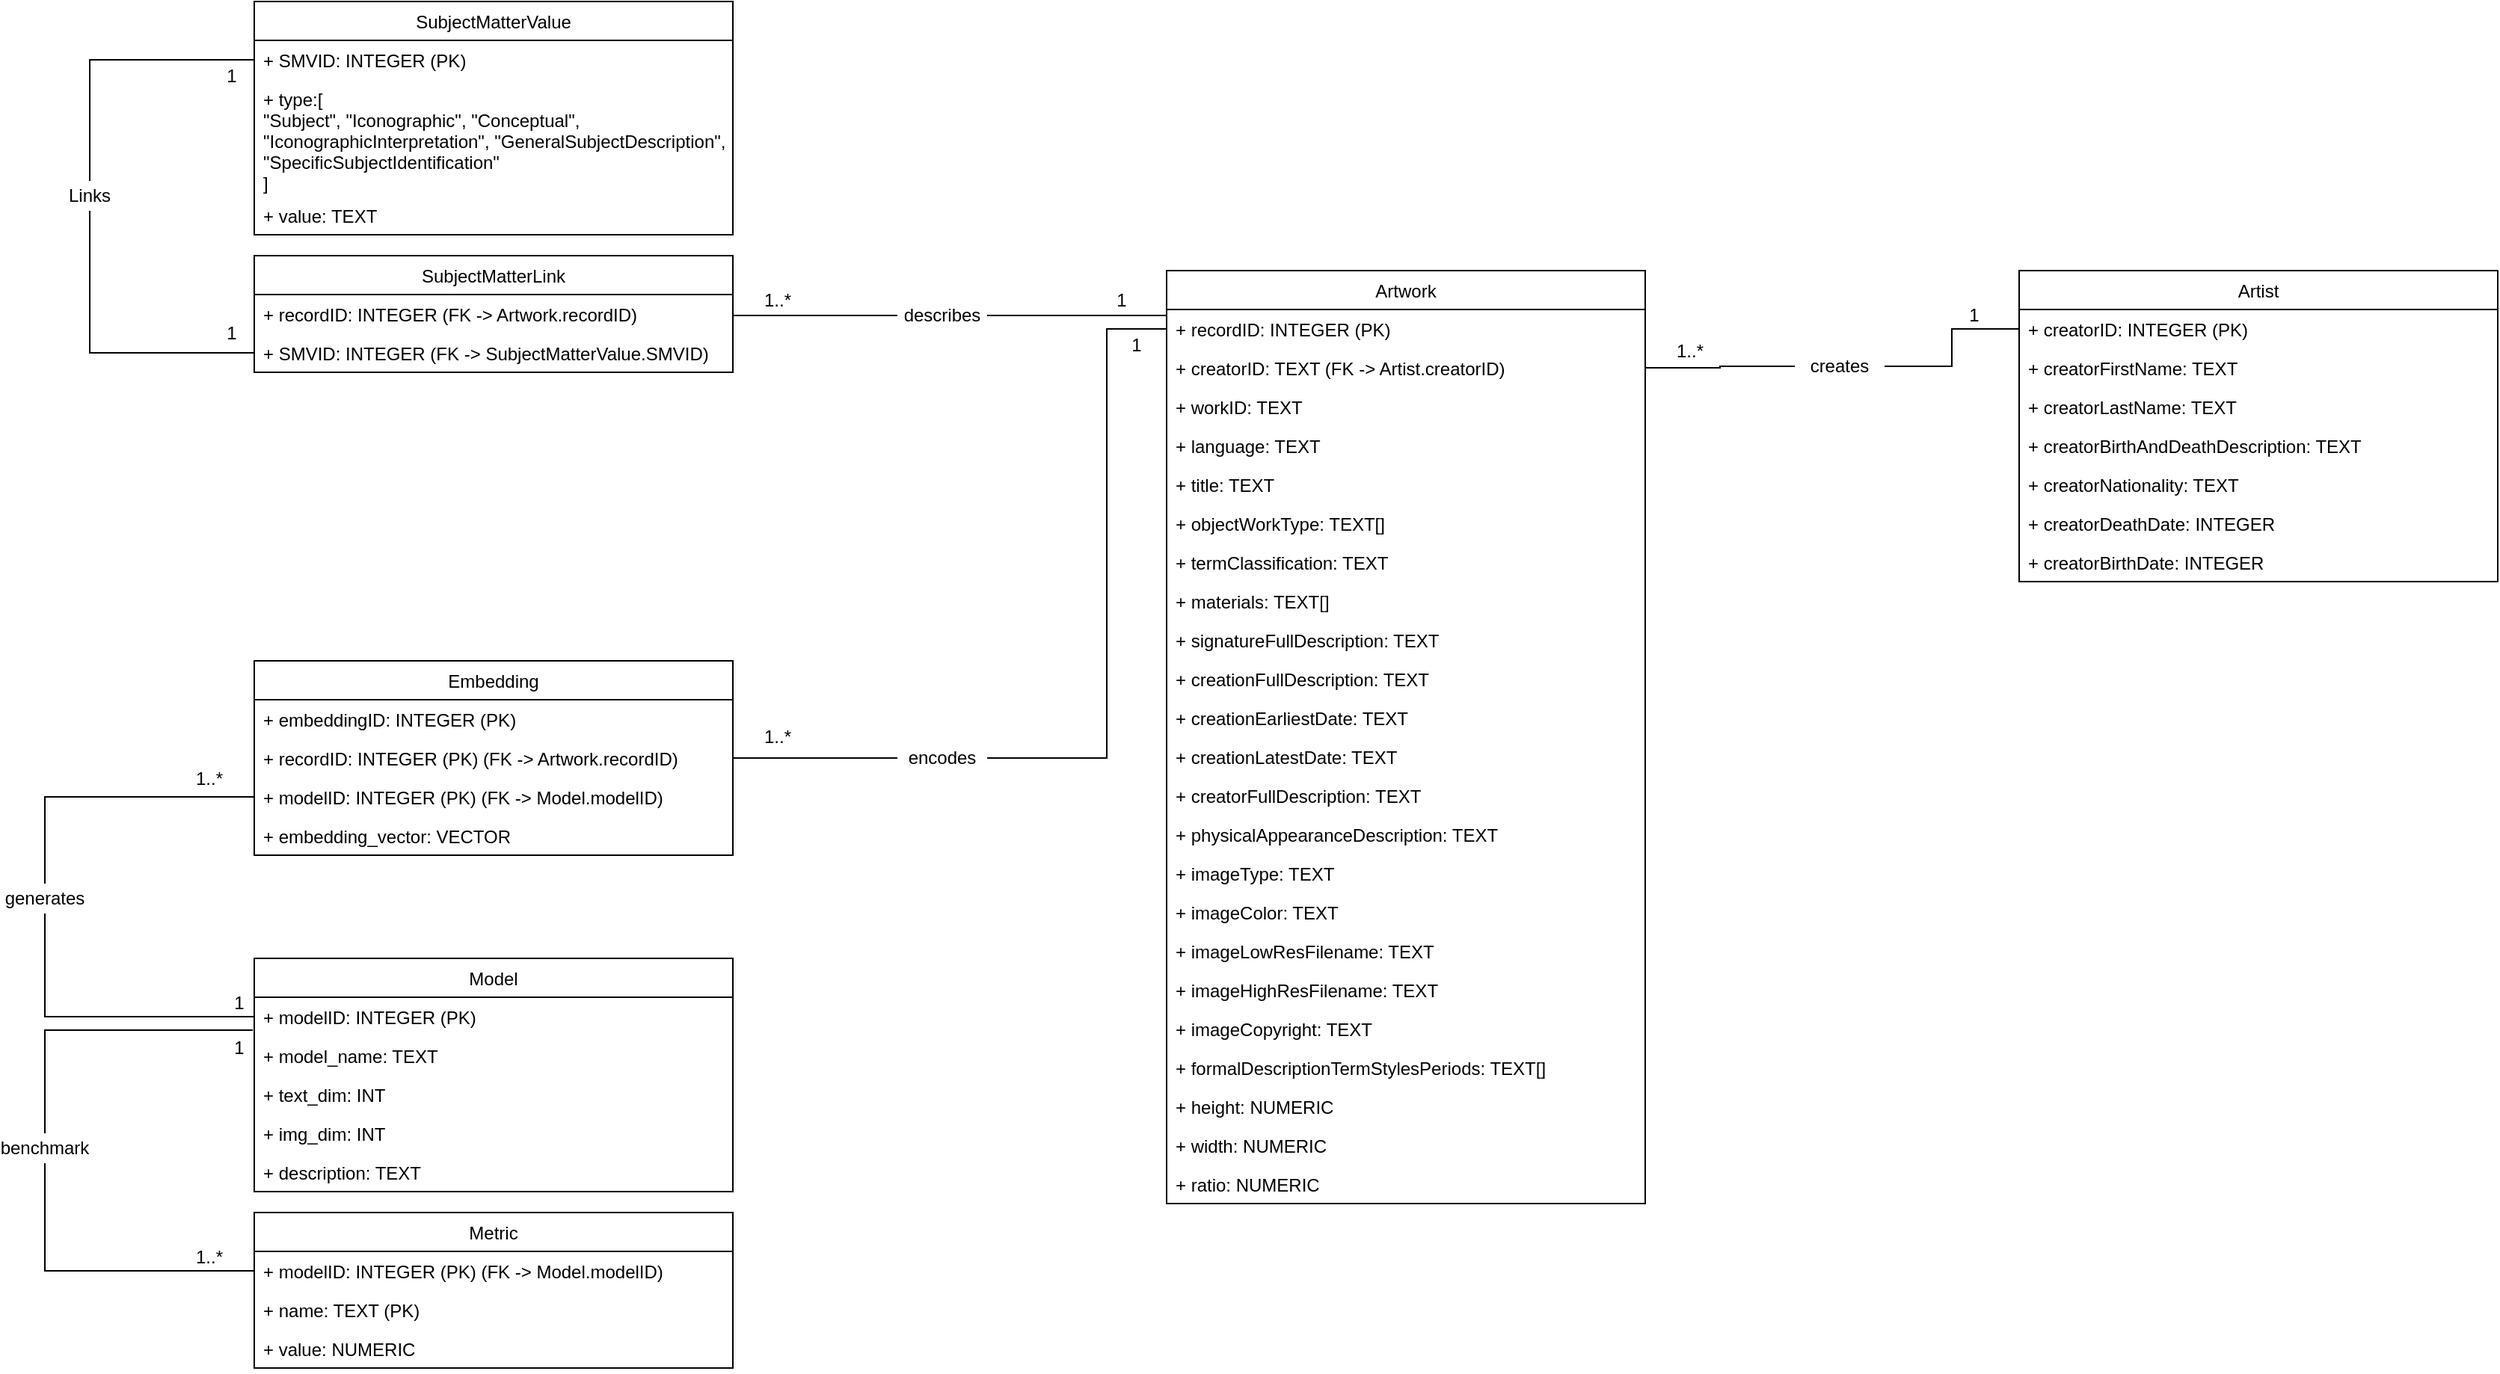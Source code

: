 <mxfile version="15.4.0" type="device"><diagram id="u0sepiOxhQjC5ebgmXSJ" name="Page-1"><mxGraphModel dx="2741" dy="740" grid="1" gridSize="10" guides="1" tooltips="1" connect="1" arrows="1" fold="1" page="1" pageScale="1" pageWidth="1169" pageHeight="827" math="0" shadow="0"><root><mxCell id="0"/><mxCell id="1" parent="0"/><mxCell id="m2VsDUxr24h0quBgmK7h-10" value="Artwork" style="swimlane;fontStyle=0;childLayout=stackLayout;horizontal=1;startSize=26;fillColor=none;horizontalStack=0;resizeParent=1;resizeParentMax=0;resizeLast=0;collapsible=1;marginBottom=0;" vertex="1" parent="1"><mxGeometry x="180" y="250" width="320" height="624" as="geometry"/></mxCell><mxCell id="m2VsDUxr24h0quBgmK7h-11" value="+ recordID: INTEGER (PK)" style="text;strokeColor=none;fillColor=none;align=left;verticalAlign=top;spacingLeft=4;spacingRight=4;overflow=hidden;rotatable=0;points=[[0,0.5],[1,0.5]];portConstraint=eastwest;" vertex="1" parent="m2VsDUxr24h0quBgmK7h-10"><mxGeometry y="26" width="320" height="26" as="geometry"/></mxCell><mxCell id="m2VsDUxr24h0quBgmK7h-13" value="+ creatorID: TEXT (FK -&gt; Artist.creatorID)" style="text;strokeColor=none;fillColor=none;align=left;verticalAlign=top;spacingLeft=4;spacingRight=4;overflow=hidden;rotatable=0;points=[[0,0.5],[1,0.5]];portConstraint=eastwest;" vertex="1" parent="m2VsDUxr24h0quBgmK7h-10"><mxGeometry y="52" width="320" height="26" as="geometry"/></mxCell><mxCell id="m2VsDUxr24h0quBgmK7h-12" value="+ workID: TEXT" style="text;strokeColor=none;fillColor=none;align=left;verticalAlign=top;spacingLeft=4;spacingRight=4;overflow=hidden;rotatable=0;points=[[0,0.5],[1,0.5]];portConstraint=eastwest;" vertex="1" parent="m2VsDUxr24h0quBgmK7h-10"><mxGeometry y="78" width="320" height="26" as="geometry"/></mxCell><mxCell id="m2VsDUxr24h0quBgmK7h-14" value="+ language: TEXT" style="text;strokeColor=none;fillColor=none;align=left;verticalAlign=top;spacingLeft=4;spacingRight=4;overflow=hidden;rotatable=0;points=[[0,0.5],[1,0.5]];portConstraint=eastwest;" vertex="1" parent="m2VsDUxr24h0quBgmK7h-10"><mxGeometry y="104" width="320" height="26" as="geometry"/></mxCell><mxCell id="m2VsDUxr24h0quBgmK7h-15" value="+ title: TEXT" style="text;strokeColor=none;fillColor=none;align=left;verticalAlign=top;spacingLeft=4;spacingRight=4;overflow=hidden;rotatable=0;points=[[0,0.5],[1,0.5]];portConstraint=eastwest;" vertex="1" parent="m2VsDUxr24h0quBgmK7h-10"><mxGeometry y="130" width="320" height="26" as="geometry"/></mxCell><mxCell id="m2VsDUxr24h0quBgmK7h-16" value="+ objectWorkType: TEXT[]" style="text;strokeColor=none;fillColor=none;align=left;verticalAlign=top;spacingLeft=4;spacingRight=4;overflow=hidden;rotatable=0;points=[[0,0.5],[1,0.5]];portConstraint=eastwest;" vertex="1" parent="m2VsDUxr24h0quBgmK7h-10"><mxGeometry y="156" width="320" height="26" as="geometry"/></mxCell><mxCell id="m2VsDUxr24h0quBgmK7h-17" value="+ termClassification: TEXT" style="text;strokeColor=none;fillColor=none;align=left;verticalAlign=top;spacingLeft=4;spacingRight=4;overflow=hidden;rotatable=0;points=[[0,0.5],[1,0.5]];portConstraint=eastwest;" vertex="1" parent="m2VsDUxr24h0quBgmK7h-10"><mxGeometry y="182" width="320" height="26" as="geometry"/></mxCell><mxCell id="m2VsDUxr24h0quBgmK7h-18" value="+ materials: TEXT[]" style="text;strokeColor=none;fillColor=none;align=left;verticalAlign=top;spacingLeft=4;spacingRight=4;overflow=hidden;rotatable=0;points=[[0,0.5],[1,0.5]];portConstraint=eastwest;" vertex="1" parent="m2VsDUxr24h0quBgmK7h-10"><mxGeometry y="208" width="320" height="26" as="geometry"/></mxCell><mxCell id="m2VsDUxr24h0quBgmK7h-19" value="+ signatureFullDescription: TEXT" style="text;strokeColor=none;fillColor=none;align=left;verticalAlign=top;spacingLeft=4;spacingRight=4;overflow=hidden;rotatable=0;points=[[0,0.5],[1,0.5]];portConstraint=eastwest;" vertex="1" parent="m2VsDUxr24h0quBgmK7h-10"><mxGeometry y="234" width="320" height="26" as="geometry"/></mxCell><mxCell id="m2VsDUxr24h0quBgmK7h-20" value="+ creationFullDescription: TEXT" style="text;strokeColor=none;fillColor=none;align=left;verticalAlign=top;spacingLeft=4;spacingRight=4;overflow=hidden;rotatable=0;points=[[0,0.5],[1,0.5]];portConstraint=eastwest;" vertex="1" parent="m2VsDUxr24h0quBgmK7h-10"><mxGeometry y="260" width="320" height="26" as="geometry"/></mxCell><mxCell id="m2VsDUxr24h0quBgmK7h-21" value="+ creationEarliestDate: TEXT" style="text;strokeColor=none;fillColor=none;align=left;verticalAlign=top;spacingLeft=4;spacingRight=4;overflow=hidden;rotatable=0;points=[[0,0.5],[1,0.5]];portConstraint=eastwest;" vertex="1" parent="m2VsDUxr24h0quBgmK7h-10"><mxGeometry y="286" width="320" height="26" as="geometry"/></mxCell><mxCell id="m2VsDUxr24h0quBgmK7h-22" value="+ creationLatestDate: TEXT" style="text;strokeColor=none;fillColor=none;align=left;verticalAlign=top;spacingLeft=4;spacingRight=4;overflow=hidden;rotatable=0;points=[[0,0.5],[1,0.5]];portConstraint=eastwest;" vertex="1" parent="m2VsDUxr24h0quBgmK7h-10"><mxGeometry y="312" width="320" height="26" as="geometry"/></mxCell><mxCell id="m2VsDUxr24h0quBgmK7h-23" value="+ creatorFullDescription: TEXT" style="text;strokeColor=none;fillColor=none;align=left;verticalAlign=top;spacingLeft=4;spacingRight=4;overflow=hidden;rotatable=0;points=[[0,0.5],[1,0.5]];portConstraint=eastwest;" vertex="1" parent="m2VsDUxr24h0quBgmK7h-10"><mxGeometry y="338" width="320" height="26" as="geometry"/></mxCell><mxCell id="m2VsDUxr24h0quBgmK7h-24" value="+ physicalAppearanceDescription: TEXT" style="text;strokeColor=none;fillColor=none;align=left;verticalAlign=top;spacingLeft=4;spacingRight=4;overflow=hidden;rotatable=0;points=[[0,0.5],[1,0.5]];portConstraint=eastwest;" vertex="1" parent="m2VsDUxr24h0quBgmK7h-10"><mxGeometry y="364" width="320" height="26" as="geometry"/></mxCell><mxCell id="m2VsDUxr24h0quBgmK7h-25" value="+ imageType: TEXT" style="text;strokeColor=none;fillColor=none;align=left;verticalAlign=top;spacingLeft=4;spacingRight=4;overflow=hidden;rotatable=0;points=[[0,0.5],[1,0.5]];portConstraint=eastwest;" vertex="1" parent="m2VsDUxr24h0quBgmK7h-10"><mxGeometry y="390" width="320" height="26" as="geometry"/></mxCell><mxCell id="m2VsDUxr24h0quBgmK7h-26" value="+ imageColor: TEXT" style="text;strokeColor=none;fillColor=none;align=left;verticalAlign=top;spacingLeft=4;spacingRight=4;overflow=hidden;rotatable=0;points=[[0,0.5],[1,0.5]];portConstraint=eastwest;" vertex="1" parent="m2VsDUxr24h0quBgmK7h-10"><mxGeometry y="416" width="320" height="26" as="geometry"/></mxCell><mxCell id="m2VsDUxr24h0quBgmK7h-27" value="+ imageLowResFilename: TEXT" style="text;strokeColor=none;fillColor=none;align=left;verticalAlign=top;spacingLeft=4;spacingRight=4;overflow=hidden;rotatable=0;points=[[0,0.5],[1,0.5]];portConstraint=eastwest;" vertex="1" parent="m2VsDUxr24h0quBgmK7h-10"><mxGeometry y="442" width="320" height="26" as="geometry"/></mxCell><mxCell id="m2VsDUxr24h0quBgmK7h-28" value="+ imageHighResFilename: TEXT" style="text;strokeColor=none;fillColor=none;align=left;verticalAlign=top;spacingLeft=4;spacingRight=4;overflow=hidden;rotatable=0;points=[[0,0.5],[1,0.5]];portConstraint=eastwest;" vertex="1" parent="m2VsDUxr24h0quBgmK7h-10"><mxGeometry y="468" width="320" height="26" as="geometry"/></mxCell><mxCell id="m2VsDUxr24h0quBgmK7h-29" value="+ imageCopyright: TEXT" style="text;strokeColor=none;fillColor=none;align=left;verticalAlign=top;spacingLeft=4;spacingRight=4;overflow=hidden;rotatable=0;points=[[0,0.5],[1,0.5]];portConstraint=eastwest;" vertex="1" parent="m2VsDUxr24h0quBgmK7h-10"><mxGeometry y="494" width="320" height="26" as="geometry"/></mxCell><mxCell id="m2VsDUxr24h0quBgmK7h-30" value="+ formalDescriptionTermStylesPeriods: TEXT[]" style="text;strokeColor=none;fillColor=none;align=left;verticalAlign=top;spacingLeft=4;spacingRight=4;overflow=hidden;rotatable=0;points=[[0,0.5],[1,0.5]];portConstraint=eastwest;" vertex="1" parent="m2VsDUxr24h0quBgmK7h-10"><mxGeometry y="520" width="320" height="26" as="geometry"/></mxCell><mxCell id="m2VsDUxr24h0quBgmK7h-31" value="+ height: NUMERIC" style="text;strokeColor=none;fillColor=none;align=left;verticalAlign=top;spacingLeft=4;spacingRight=4;overflow=hidden;rotatable=0;points=[[0,0.5],[1,0.5]];portConstraint=eastwest;" vertex="1" parent="m2VsDUxr24h0quBgmK7h-10"><mxGeometry y="546" width="320" height="26" as="geometry"/></mxCell><mxCell id="m2VsDUxr24h0quBgmK7h-32" value="+ width: NUMERIC" style="text;strokeColor=none;fillColor=none;align=left;verticalAlign=top;spacingLeft=4;spacingRight=4;overflow=hidden;rotatable=0;points=[[0,0.5],[1,0.5]];portConstraint=eastwest;" vertex="1" parent="m2VsDUxr24h0quBgmK7h-10"><mxGeometry y="572" width="320" height="26" as="geometry"/></mxCell><mxCell id="m2VsDUxr24h0quBgmK7h-33" value="+ ratio: NUMERIC" style="text;strokeColor=none;fillColor=none;align=left;verticalAlign=top;spacingLeft=4;spacingRight=4;overflow=hidden;rotatable=0;points=[[0,0.5],[1,0.5]];portConstraint=eastwest;" vertex="1" parent="m2VsDUxr24h0quBgmK7h-10"><mxGeometry y="598" width="320" height="26" as="geometry"/></mxCell><mxCell id="m2VsDUxr24h0quBgmK7h-58" value="Artist" style="swimlane;fontStyle=0;childLayout=stackLayout;horizontal=1;startSize=26;fillColor=none;horizontalStack=0;resizeParent=1;resizeParentMax=0;resizeLast=0;collapsible=1;marginBottom=0;" vertex="1" parent="1"><mxGeometry x="750" y="250" width="320" height="208" as="geometry"/></mxCell><mxCell id="m2VsDUxr24h0quBgmK7h-59" value="+ creatorID: INTEGER (PK)" style="text;strokeColor=none;fillColor=none;align=left;verticalAlign=top;spacingLeft=4;spacingRight=4;overflow=hidden;rotatable=0;points=[[0,0.5],[1,0.5]];portConstraint=eastwest;" vertex="1" parent="m2VsDUxr24h0quBgmK7h-58"><mxGeometry y="26" width="320" height="26" as="geometry"/></mxCell><mxCell id="m2VsDUxr24h0quBgmK7h-60" value="+ creatorFirstName: TEXT" style="text;strokeColor=none;fillColor=none;align=left;verticalAlign=top;spacingLeft=4;spacingRight=4;overflow=hidden;rotatable=0;points=[[0,0.5],[1,0.5]];portConstraint=eastwest;" vertex="1" parent="m2VsDUxr24h0quBgmK7h-58"><mxGeometry y="52" width="320" height="26" as="geometry"/></mxCell><mxCell id="m2VsDUxr24h0quBgmK7h-62" value="+ creatorLastName: TEXT" style="text;strokeColor=none;fillColor=none;align=left;verticalAlign=top;spacingLeft=4;spacingRight=4;overflow=hidden;rotatable=0;points=[[0,0.5],[1,0.5]];portConstraint=eastwest;" vertex="1" parent="m2VsDUxr24h0quBgmK7h-58"><mxGeometry y="78" width="320" height="26" as="geometry"/></mxCell><mxCell id="m2VsDUxr24h0quBgmK7h-63" value="+ creatorBirthAndDeathDescription: TEXT" style="text;strokeColor=none;fillColor=none;align=left;verticalAlign=top;spacingLeft=4;spacingRight=4;overflow=hidden;rotatable=0;points=[[0,0.5],[1,0.5]];portConstraint=eastwest;" vertex="1" parent="m2VsDUxr24h0quBgmK7h-58"><mxGeometry y="104" width="320" height="26" as="geometry"/></mxCell><mxCell id="m2VsDUxr24h0quBgmK7h-64" value="+ creatorNationality: TEXT" style="text;strokeColor=none;fillColor=none;align=left;verticalAlign=top;spacingLeft=4;spacingRight=4;overflow=hidden;rotatable=0;points=[[0,0.5],[1,0.5]];portConstraint=eastwest;" vertex="1" parent="m2VsDUxr24h0quBgmK7h-58"><mxGeometry y="130" width="320" height="26" as="geometry"/></mxCell><mxCell id="m2VsDUxr24h0quBgmK7h-65" value="+ creatorDeathDate: INTEGER" style="text;strokeColor=none;fillColor=none;align=left;verticalAlign=top;spacingLeft=4;spacingRight=4;overflow=hidden;rotatable=0;points=[[0,0.5],[1,0.5]];portConstraint=eastwest;" vertex="1" parent="m2VsDUxr24h0quBgmK7h-58"><mxGeometry y="156" width="320" height="26" as="geometry"/></mxCell><mxCell id="m2VsDUxr24h0quBgmK7h-66" value="+ creatorBirthDate: INTEGER" style="text;strokeColor=none;fillColor=none;align=left;verticalAlign=top;spacingLeft=4;spacingRight=4;overflow=hidden;rotatable=0;points=[[0,0.5],[1,0.5]];portConstraint=eastwest;" vertex="1" parent="m2VsDUxr24h0quBgmK7h-58"><mxGeometry y="182" width="320" height="26" as="geometry"/></mxCell><mxCell id="m2VsDUxr24h0quBgmK7h-67" value="SubjectMatterLink" style="swimlane;fontStyle=0;childLayout=stackLayout;horizontal=1;startSize=26;fillColor=none;horizontalStack=0;resizeParent=1;resizeParentMax=0;resizeLast=0;collapsible=1;marginBottom=0;" vertex="1" parent="1"><mxGeometry x="-430" y="240" width="320" height="78" as="geometry"/></mxCell><mxCell id="m2VsDUxr24h0quBgmK7h-68" value="+ recordID: INTEGER (FK -&gt; Artwork.recordID)" style="text;strokeColor=none;fillColor=none;align=left;verticalAlign=top;spacingLeft=4;spacingRight=4;overflow=hidden;rotatable=0;points=[[0,0.5],[1,0.5]];portConstraint=eastwest;" vertex="1" parent="m2VsDUxr24h0quBgmK7h-67"><mxGeometry y="26" width="320" height="26" as="geometry"/></mxCell><mxCell id="m2VsDUxr24h0quBgmK7h-69" value="+ SMVID: INTEGER (FK -&gt; SubjectMatterValue.SMVID)" style="text;strokeColor=none;fillColor=none;align=left;verticalAlign=top;spacingLeft=4;spacingRight=4;overflow=hidden;rotatable=0;points=[[0,0.5],[1,0.5]];portConstraint=eastwest;" vertex="1" parent="m2VsDUxr24h0quBgmK7h-67"><mxGeometry y="52" width="320" height="26" as="geometry"/></mxCell><mxCell id="m2VsDUxr24h0quBgmK7h-76" value="Embedding" style="swimlane;fontStyle=0;childLayout=stackLayout;horizontal=1;startSize=26;fillColor=none;horizontalStack=0;resizeParent=1;resizeParentMax=0;resizeLast=0;collapsible=1;marginBottom=0;" vertex="1" parent="1"><mxGeometry x="-430" y="511" width="320" height="130" as="geometry"/></mxCell><mxCell id="m2VsDUxr24h0quBgmK7h-77" value="+ embeddingID: INTEGER (PK)" style="text;strokeColor=none;fillColor=none;align=left;verticalAlign=top;spacingLeft=4;spacingRight=4;overflow=hidden;rotatable=0;points=[[0,0.5],[1,0.5]];portConstraint=eastwest;" vertex="1" parent="m2VsDUxr24h0quBgmK7h-76"><mxGeometry y="26" width="320" height="26" as="geometry"/></mxCell><mxCell id="m2VsDUxr24h0quBgmK7h-81" value="+ recordID: INTEGER (PK) (FK -&gt; Artwork.recordID)" style="text;strokeColor=none;fillColor=none;align=left;verticalAlign=top;spacingLeft=4;spacingRight=4;overflow=hidden;rotatable=0;points=[[0,0.5],[1,0.5]];portConstraint=eastwest;" vertex="1" parent="m2VsDUxr24h0quBgmK7h-76"><mxGeometry y="52" width="320" height="26" as="geometry"/></mxCell><mxCell id="m2VsDUxr24h0quBgmK7h-83" value="+ modelID: INTEGER (PK) (FK -&gt; Model.modelID)" style="text;strokeColor=none;fillColor=none;align=left;verticalAlign=top;spacingLeft=4;spacingRight=4;overflow=hidden;rotatable=0;points=[[0,0.5],[1,0.5]];portConstraint=eastwest;" vertex="1" parent="m2VsDUxr24h0quBgmK7h-76"><mxGeometry y="78" width="320" height="26" as="geometry"/></mxCell><mxCell id="m2VsDUxr24h0quBgmK7h-85" value="+ embedding_vector: VECTOR" style="text;strokeColor=none;fillColor=none;align=left;verticalAlign=top;spacingLeft=4;spacingRight=4;overflow=hidden;rotatable=0;points=[[0,0.5],[1,0.5]];portConstraint=eastwest;" vertex="1" parent="m2VsDUxr24h0quBgmK7h-76"><mxGeometry y="104" width="320" height="26" as="geometry"/></mxCell><mxCell id="m2VsDUxr24h0quBgmK7h-90" style="edgeStyle=orthogonalEdgeStyle;rounded=0;orthogonalLoop=1;jettySize=auto;html=1;exitX=1;exitY=0.5;exitDx=0;exitDy=0;entryX=0;entryY=0.5;entryDx=0;entryDy=0;endArrow=none;endFill=0;startArrow=none;" edge="1" parent="1" source="m2VsDUxr24h0quBgmK7h-93" target="m2VsDUxr24h0quBgmK7h-59"><mxGeometry relative="1" as="geometry"/></mxCell><mxCell id="m2VsDUxr24h0quBgmK7h-91" value="1..*" style="text;html=1;strokeColor=none;fillColor=none;align=center;verticalAlign=middle;whiteSpace=wrap;rounded=0;" vertex="1" parent="1"><mxGeometry x="500" y="294" width="60" height="20" as="geometry"/></mxCell><mxCell id="m2VsDUxr24h0quBgmK7h-92" value="1" style="text;html=1;strokeColor=none;fillColor=none;align=center;verticalAlign=middle;whiteSpace=wrap;rounded=0;" vertex="1" parent="1"><mxGeometry x="690" y="270" width="60" height="20" as="geometry"/></mxCell><mxCell id="m2VsDUxr24h0quBgmK7h-97" style="edgeStyle=orthogonalEdgeStyle;rounded=0;orthogonalLoop=1;jettySize=auto;html=1;exitX=0;exitY=0.5;exitDx=0;exitDy=0;entryX=1;entryY=0.5;entryDx=0;entryDy=0;endArrow=none;endFill=0;startArrow=none;" edge="1" parent="1" source="m2VsDUxr24h0quBgmK7h-113" target="m2VsDUxr24h0quBgmK7h-81"><mxGeometry relative="1" as="geometry"><mxPoint x="20" y="468" as="sourcePoint"/><Array as="points"><mxPoint y="576"/></Array></mxGeometry></mxCell><mxCell id="m2VsDUxr24h0quBgmK7h-98" value="1..*" style="text;html=1;strokeColor=none;fillColor=none;align=center;verticalAlign=middle;whiteSpace=wrap;rounded=0;" vertex="1" parent="1"><mxGeometry x="-110" y="260" width="60" height="20" as="geometry"/></mxCell><mxCell id="m2VsDUxr24h0quBgmK7h-93" value="creates" style="text;html=1;strokeColor=none;fillColor=none;align=center;verticalAlign=middle;whiteSpace=wrap;rounded=0;" vertex="1" parent="1"><mxGeometry x="600" y="302" width="60" height="24" as="geometry"/></mxCell><mxCell id="m2VsDUxr24h0quBgmK7h-101" value="" style="edgeStyle=orthogonalEdgeStyle;rounded=0;orthogonalLoop=1;jettySize=auto;html=1;exitX=1;exitY=0.5;exitDx=0;exitDy=0;entryX=0;entryY=0.5;entryDx=0;entryDy=0;endArrow=none;endFill=0;" edge="1" parent="1" source="m2VsDUxr24h0quBgmK7h-13" target="m2VsDUxr24h0quBgmK7h-93"><mxGeometry relative="1" as="geometry"><mxPoint x="500" y="315" as="sourcePoint"/><mxPoint x="750" y="289.0" as="targetPoint"/></mxGeometry></mxCell><mxCell id="m2VsDUxr24h0quBgmK7h-102" value="" style="edgeStyle=orthogonalEdgeStyle;rounded=0;orthogonalLoop=1;jettySize=auto;html=1;exitX=0;exitY=0.5;exitDx=0;exitDy=0;endArrow=none;endFill=0;entryX=1;entryY=0.5;entryDx=0;entryDy=0;startArrow=none;" edge="1" parent="1" source="m2VsDUxr24h0quBgmK7h-103" target="m2VsDUxr24h0quBgmK7h-68"><mxGeometry relative="1" as="geometry"><mxPoint x="180" y="289" as="sourcePoint"/><mxPoint x="40" y="290" as="targetPoint"/><Array as="points"><mxPoint x="-110" y="280"/></Array></mxGeometry></mxCell><mxCell id="m2VsDUxr24h0quBgmK7h-103" value="describes" style="text;html=1;strokeColor=none;fillColor=none;align=center;verticalAlign=middle;whiteSpace=wrap;rounded=0;" vertex="1" parent="1"><mxGeometry y="270" width="60" height="20" as="geometry"/></mxCell><mxCell id="m2VsDUxr24h0quBgmK7h-104" value="" style="edgeStyle=orthogonalEdgeStyle;rounded=0;orthogonalLoop=1;jettySize=auto;html=1;exitX=0;exitY=0.5;exitDx=0;exitDy=0;endArrow=none;endFill=0;entryX=1;entryY=0.5;entryDx=0;entryDy=0;" edge="1" parent="1" source="m2VsDUxr24h0quBgmK7h-11" target="m2VsDUxr24h0quBgmK7h-103"><mxGeometry relative="1" as="geometry"><mxPoint x="180" y="289" as="sourcePoint"/><mxPoint x="-110" y="279" as="targetPoint"/><Array as="points"><mxPoint x="180" y="280"/></Array></mxGeometry></mxCell><mxCell id="m2VsDUxr24h0quBgmK7h-105" value="1" style="text;html=1;strokeColor=none;fillColor=none;align=center;verticalAlign=middle;whiteSpace=wrap;rounded=0;" vertex="1" parent="1"><mxGeometry x="120" y="260" width="60" height="20" as="geometry"/></mxCell><mxCell id="m2VsDUxr24h0quBgmK7h-113" value="encodes" style="text;html=1;strokeColor=none;fillColor=none;align=center;verticalAlign=middle;whiteSpace=wrap;rounded=0;" vertex="1" parent="1"><mxGeometry y="566" width="60" height="20" as="geometry"/></mxCell><mxCell id="m2VsDUxr24h0quBgmK7h-114" value="" style="edgeStyle=orthogonalEdgeStyle;rounded=0;orthogonalLoop=1;jettySize=auto;html=1;exitX=0;exitY=0.5;exitDx=0;exitDy=0;entryX=1;entryY=0.5;entryDx=0;entryDy=0;endArrow=none;endFill=0;startArrow=none;" edge="1" parent="1" source="m2VsDUxr24h0quBgmK7h-11" target="m2VsDUxr24h0quBgmK7h-113"><mxGeometry relative="1" as="geometry"><mxPoint x="20" y="468" as="sourcePoint"/><mxPoint x="-110" y="576" as="targetPoint"/><Array as="points"><mxPoint x="140" y="289"/><mxPoint x="140" y="576"/></Array></mxGeometry></mxCell><mxCell id="m2VsDUxr24h0quBgmK7h-115" value="1..*" style="text;html=1;strokeColor=none;fillColor=none;align=center;verticalAlign=middle;whiteSpace=wrap;rounded=0;" vertex="1" parent="1"><mxGeometry x="-110" y="552" width="60" height="20" as="geometry"/></mxCell><mxCell id="m2VsDUxr24h0quBgmK7h-116" value="1" style="text;html=1;strokeColor=none;fillColor=none;align=center;verticalAlign=middle;whiteSpace=wrap;rounded=0;" vertex="1" parent="1"><mxGeometry x="150" y="290" width="20" height="20" as="geometry"/></mxCell><mxCell id="m2VsDUxr24h0quBgmK7h-131" value="Model" style="swimlane;fontStyle=0;childLayout=stackLayout;horizontal=1;startSize=26;fillColor=none;horizontalStack=0;resizeParent=1;resizeParentMax=0;resizeLast=0;collapsible=1;marginBottom=0;" vertex="1" parent="1"><mxGeometry x="-430" y="710" width="320" height="156" as="geometry"/></mxCell><mxCell id="m2VsDUxr24h0quBgmK7h-132" value="+ modelID: INTEGER (PK)" style="text;strokeColor=none;fillColor=none;align=left;verticalAlign=top;spacingLeft=4;spacingRight=4;overflow=hidden;rotatable=0;points=[[0,0.5],[1,0.5]];portConstraint=eastwest;" vertex="1" parent="m2VsDUxr24h0quBgmK7h-131"><mxGeometry y="26" width="320" height="26" as="geometry"/></mxCell><mxCell id="m2VsDUxr24h0quBgmK7h-133" value="+ model_name: TEXT" style="text;strokeColor=none;fillColor=none;align=left;verticalAlign=top;spacingLeft=4;spacingRight=4;overflow=hidden;rotatable=0;points=[[0,0.5],[1,0.5]];portConstraint=eastwest;" vertex="1" parent="m2VsDUxr24h0quBgmK7h-131"><mxGeometry y="52" width="320" height="26" as="geometry"/></mxCell><mxCell id="m2VsDUxr24h0quBgmK7h-134" value="+ text_dim: INT" style="text;strokeColor=none;fillColor=none;align=left;verticalAlign=top;spacingLeft=4;spacingRight=4;overflow=hidden;rotatable=0;points=[[0,0.5],[1,0.5]];portConstraint=eastwest;" vertex="1" parent="m2VsDUxr24h0quBgmK7h-131"><mxGeometry y="78" width="320" height="26" as="geometry"/></mxCell><mxCell id="m2VsDUxr24h0quBgmK7h-135" value="+ img_dim: INT" style="text;strokeColor=none;fillColor=none;align=left;verticalAlign=top;spacingLeft=4;spacingRight=4;overflow=hidden;rotatable=0;points=[[0,0.5],[1,0.5]];portConstraint=eastwest;" vertex="1" parent="m2VsDUxr24h0quBgmK7h-131"><mxGeometry y="104" width="320" height="26" as="geometry"/></mxCell><mxCell id="m2VsDUxr24h0quBgmK7h-136" value="+ description: TEXT" style="text;strokeColor=none;fillColor=none;align=left;verticalAlign=top;spacingLeft=4;spacingRight=4;overflow=hidden;rotatable=0;points=[[0,0.5],[1,0.5]];portConstraint=eastwest;" vertex="1" parent="m2VsDUxr24h0quBgmK7h-131"><mxGeometry y="130" width="320" height="26" as="geometry"/></mxCell><mxCell id="m2VsDUxr24h0quBgmK7h-138" value="Metric" style="swimlane;fontStyle=0;childLayout=stackLayout;horizontal=1;startSize=26;fillColor=none;horizontalStack=0;resizeParent=1;resizeParentMax=0;resizeLast=0;collapsible=1;marginBottom=0;" vertex="1" parent="1"><mxGeometry x="-430" y="880" width="320" height="104" as="geometry"/></mxCell><mxCell id="m2VsDUxr24h0quBgmK7h-139" value="+ modelID: INTEGER (PK) (FK -&gt; Model.modelID)" style="text;strokeColor=none;fillColor=none;align=left;verticalAlign=top;spacingLeft=4;spacingRight=4;overflow=hidden;rotatable=0;points=[[0,0.5],[1,0.5]];portConstraint=eastwest;" vertex="1" parent="m2VsDUxr24h0quBgmK7h-138"><mxGeometry y="26" width="320" height="26" as="geometry"/></mxCell><mxCell id="m2VsDUxr24h0quBgmK7h-140" value="+ name: TEXT (PK)" style="text;strokeColor=none;fillColor=none;align=left;verticalAlign=top;spacingLeft=4;spacingRight=4;overflow=hidden;rotatable=0;points=[[0,0.5],[1,0.5]];portConstraint=eastwest;" vertex="1" parent="m2VsDUxr24h0quBgmK7h-138"><mxGeometry y="52" width="320" height="26" as="geometry"/></mxCell><mxCell id="m2VsDUxr24h0quBgmK7h-141" value="+ value: NUMERIC" style="text;strokeColor=none;fillColor=none;align=left;verticalAlign=top;spacingLeft=4;spacingRight=4;overflow=hidden;rotatable=0;points=[[0,0.5],[1,0.5]];portConstraint=eastwest;" vertex="1" parent="m2VsDUxr24h0quBgmK7h-138"><mxGeometry y="78" width="320" height="26" as="geometry"/></mxCell><mxCell id="m2VsDUxr24h0quBgmK7h-144" style="edgeStyle=orthogonalEdgeStyle;rounded=0;orthogonalLoop=1;jettySize=auto;html=1;exitX=0.5;exitY=0;exitDx=0;exitDy=0;entryX=0;entryY=0.5;entryDx=0;entryDy=0;endArrow=none;endFill=0;startArrow=none;" edge="1" parent="1" source="m2VsDUxr24h0quBgmK7h-145" target="m2VsDUxr24h0quBgmK7h-83"><mxGeometry relative="1" as="geometry"><Array as="points"><mxPoint x="-570" y="602"/></Array></mxGeometry></mxCell><mxCell id="m2VsDUxr24h0quBgmK7h-145" value="generates" style="text;html=1;strokeColor=none;fillColor=none;align=center;verticalAlign=middle;whiteSpace=wrap;rounded=0;" vertex="1" parent="1"><mxGeometry x="-600" y="660" width="60" height="20" as="geometry"/></mxCell><mxCell id="m2VsDUxr24h0quBgmK7h-146" value="" style="edgeStyle=orthogonalEdgeStyle;rounded=0;orthogonalLoop=1;jettySize=auto;html=1;exitX=0;exitY=0.5;exitDx=0;exitDy=0;endArrow=none;endFill=0;entryX=0.5;entryY=1;entryDx=0;entryDy=0;" edge="1" parent="1" source="m2VsDUxr24h0quBgmK7h-132" target="m2VsDUxr24h0quBgmK7h-145"><mxGeometry relative="1" as="geometry"><mxPoint x="-430" y="749" as="sourcePoint"/><mxPoint x="-570" y="670" as="targetPoint"/><Array as="points"><mxPoint x="-570" y="749"/></Array></mxGeometry></mxCell><mxCell id="m2VsDUxr24h0quBgmK7h-148" value="1" style="text;html=1;strokeColor=none;fillColor=none;align=center;verticalAlign=middle;whiteSpace=wrap;rounded=0;" vertex="1" parent="1"><mxGeometry x="-450" y="730" width="20" height="20" as="geometry"/></mxCell><mxCell id="m2VsDUxr24h0quBgmK7h-149" value="1..*" style="text;html=1;strokeColor=none;fillColor=none;align=center;verticalAlign=middle;whiteSpace=wrap;rounded=0;" vertex="1" parent="1"><mxGeometry x="-490" y="580" width="60" height="20" as="geometry"/></mxCell><mxCell id="m2VsDUxr24h0quBgmK7h-150" style="edgeStyle=orthogonalEdgeStyle;rounded=0;orthogonalLoop=1;jettySize=auto;html=1;exitX=0.5;exitY=0;exitDx=0;exitDy=0;entryX=-0.003;entryY=0.848;entryDx=0;entryDy=0;entryPerimeter=0;endArrow=none;endFill=0;startArrow=none;" edge="1" parent="1" source="m2VsDUxr24h0quBgmK7h-151" target="m2VsDUxr24h0quBgmK7h-132"><mxGeometry relative="1" as="geometry"/></mxCell><mxCell id="m2VsDUxr24h0quBgmK7h-151" value="benchmark" style="text;html=1;strokeColor=none;fillColor=none;align=center;verticalAlign=middle;whiteSpace=wrap;rounded=0;" vertex="1" parent="1"><mxGeometry x="-600" y="827" width="60" height="20" as="geometry"/></mxCell><mxCell id="m2VsDUxr24h0quBgmK7h-152" value="" style="edgeStyle=orthogonalEdgeStyle;rounded=0;orthogonalLoop=1;jettySize=auto;html=1;exitX=0;exitY=0.5;exitDx=0;exitDy=0;endArrow=none;endFill=0;" edge="1" parent="1" source="m2VsDUxr24h0quBgmK7h-139" target="m2VsDUxr24h0quBgmK7h-151"><mxGeometry relative="1" as="geometry"><mxPoint x="-430" y="919" as="sourcePoint"/><mxPoint x="-430.96" y="758.048" as="targetPoint"/></mxGeometry></mxCell><mxCell id="m2VsDUxr24h0quBgmK7h-153" value="1" style="text;html=1;strokeColor=none;fillColor=none;align=center;verticalAlign=middle;whiteSpace=wrap;rounded=0;" vertex="1" parent="1"><mxGeometry x="-450" y="760" width="20" height="20" as="geometry"/></mxCell><mxCell id="m2VsDUxr24h0quBgmK7h-155" value="1..*" style="text;html=1;strokeColor=none;fillColor=none;align=center;verticalAlign=middle;whiteSpace=wrap;rounded=0;" vertex="1" parent="1"><mxGeometry x="-490" y="900" width="60" height="20" as="geometry"/></mxCell><mxCell id="m2VsDUxr24h0quBgmK7h-156" value="SubjectMatterValue" style="swimlane;fontStyle=0;childLayout=stackLayout;horizontal=1;startSize=26;fillColor=none;horizontalStack=0;resizeParent=1;resizeParentMax=0;resizeLast=0;collapsible=1;marginBottom=0;" vertex="1" parent="1"><mxGeometry x="-430" y="70" width="320" height="156" as="geometry"/></mxCell><mxCell id="m2VsDUxr24h0quBgmK7h-157" value="+ SMVID: INTEGER (PK)" style="text;strokeColor=none;fillColor=none;align=left;verticalAlign=top;spacingLeft=4;spacingRight=4;overflow=hidden;rotatable=0;points=[[0,0.5],[1,0.5]];portConstraint=eastwest;" vertex="1" parent="m2VsDUxr24h0quBgmK7h-156"><mxGeometry y="26" width="320" height="26" as="geometry"/></mxCell><mxCell id="m2VsDUxr24h0quBgmK7h-158" value="+ type:[&#10;&quot;Subject&quot;, &quot;Iconographic&quot;, &quot;Conceptual&quot;, &#10;&quot;IconographicInterpretation&quot;, &quot;GeneralSubjectDescription&quot;,&#10;&quot;SpecificSubjectIdentification&quot;&#10;]" style="text;strokeColor=none;fillColor=none;align=left;verticalAlign=top;spacingLeft=4;spacingRight=4;overflow=hidden;rotatable=0;points=[[0,0.5],[1,0.5]];portConstraint=eastwest;" vertex="1" parent="m2VsDUxr24h0quBgmK7h-156"><mxGeometry y="52" width="320" height="78" as="geometry"/></mxCell><mxCell id="m2VsDUxr24h0quBgmK7h-159" value="+ value: TEXT" style="text;strokeColor=none;fillColor=none;align=left;verticalAlign=top;spacingLeft=4;spacingRight=4;overflow=hidden;rotatable=0;points=[[0,0.5],[1,0.5]];portConstraint=eastwest;" vertex="1" parent="m2VsDUxr24h0quBgmK7h-156"><mxGeometry y="130" width="320" height="26" as="geometry"/></mxCell><mxCell id="m2VsDUxr24h0quBgmK7h-160" style="edgeStyle=orthogonalEdgeStyle;rounded=0;orthogonalLoop=1;jettySize=auto;html=1;exitX=0.5;exitY=0;exitDx=0;exitDy=0;entryX=0;entryY=0.5;entryDx=0;entryDy=0;endArrow=none;endFill=0;startArrow=none;" edge="1" parent="1" source="m2VsDUxr24h0quBgmK7h-161" target="m2VsDUxr24h0quBgmK7h-157"><mxGeometry relative="1" as="geometry"><Array as="points"><mxPoint x="-540" y="190"/><mxPoint x="-540" y="109"/></Array></mxGeometry></mxCell><mxCell id="m2VsDUxr24h0quBgmK7h-161" value="Links" style="text;html=1;strokeColor=none;fillColor=none;align=center;verticalAlign=middle;whiteSpace=wrap;rounded=0;" vertex="1" parent="1"><mxGeometry x="-570" y="190" width="60" height="20" as="geometry"/></mxCell><mxCell id="m2VsDUxr24h0quBgmK7h-162" value="" style="edgeStyle=orthogonalEdgeStyle;rounded=0;orthogonalLoop=1;jettySize=auto;html=1;exitX=0;exitY=0.5;exitDx=0;exitDy=0;entryX=0.5;entryY=1;entryDx=0;entryDy=0;endArrow=none;endFill=0;" edge="1" parent="1" source="m2VsDUxr24h0quBgmK7h-69" target="m2VsDUxr24h0quBgmK7h-161"><mxGeometry relative="1" as="geometry"><mxPoint x="-430" y="305" as="sourcePoint"/><mxPoint x="-430" y="109.0" as="targetPoint"/><Array as="points"><mxPoint x="-540" y="305"/><mxPoint x="-540" y="210"/></Array></mxGeometry></mxCell><mxCell id="m2VsDUxr24h0quBgmK7h-163" value="1" style="text;html=1;strokeColor=none;fillColor=none;align=center;verticalAlign=middle;whiteSpace=wrap;rounded=0;" vertex="1" parent="1"><mxGeometry x="-460" y="110" width="30" height="20" as="geometry"/></mxCell><mxCell id="m2VsDUxr24h0quBgmK7h-164" value="1" style="text;html=1;strokeColor=none;fillColor=none;align=center;verticalAlign=middle;whiteSpace=wrap;rounded=0;" vertex="1" parent="1"><mxGeometry x="-460" y="282" width="30" height="20" as="geometry"/></mxCell></root></mxGraphModel></diagram></mxfile>